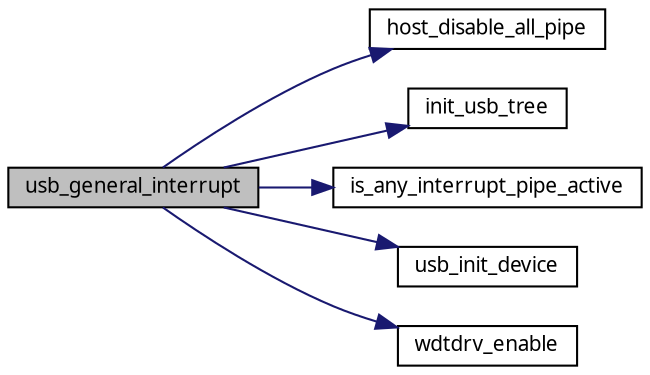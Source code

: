 digraph G
{
  edge [fontname="FreeSans.ttf",fontsize=10,labelfontname="FreeSans.ttf",labelfontsize=10];
  node [fontname="FreeSans.ttf",fontsize=10,shape=record];
  rankdir=LR;
  Node1 [label="usb_general_interrupt",height=0.2,width=0.4,color="black", fillcolor="grey75", style="filled" fontcolor="black"];
  Node1 -> Node2 [color="midnightblue",fontsize=10,style="solid",fontname="FreeSans.ttf"];
  Node2 [label="host_disable_all_pipe",height=0.2,width=0.4,color="black", fillcolor="white", style="filled",URL="$a00050.html#c68776f00e504f290d0e004afdd24cbb",tooltip="host_disable_all_pipe."];
  Node1 -> Node3 [color="midnightblue",fontsize=10,style="solid",fontname="FreeSans.ttf"];
  Node3 [label="init_usb_tree",height=0.2,width=0.4,color="black", fillcolor="white", style="filled",URL="$a00097.html#g261b0b0b4570f744f6607864fb1bc1c9",tooltip="init_usb_tree"];
  Node1 -> Node4 [color="midnightblue",fontsize=10,style="solid",fontname="FreeSans.ttf"];
  Node4 [label="is_any_interrupt_pipe_active",height=0.2,width=0.4,color="black", fillcolor="white", style="filled",URL="$a00098.html#gc4e4a44f47ec18341eed9001b83b71c4"];
  Node1 -> Node5 [color="midnightblue",fontsize=10,style="solid",fontname="FreeSans.ttf"];
  Node5 [label="usb_init_device",height=0.2,width=0.4,color="black", fillcolor="white", style="filled",URL="$a00050.html#f03d76cb0a6201b1c1de6bc25bf6657e",tooltip="usb_init_device."];
  Node1 -> Node6 [color="midnightblue",fontsize=10,style="solid",fontname="FreeSans.ttf"];
  Node6 [label="wdtdrv_enable",height=0.2,width=0.4,color="black", fillcolor="white", style="filled",URL="$a00102.html#g8ebb0278e7ddba69d860f75b6789d720",tooltip="This functions activates the hardware watchdog timer System Reset Mode only."];
}
